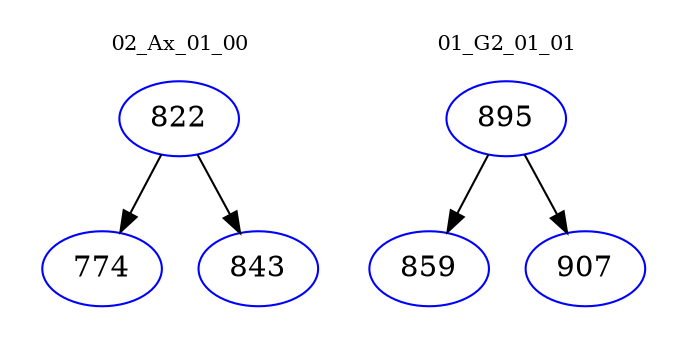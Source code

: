 digraph{
subgraph cluster_0 {
color = white
label = "02_Ax_01_00";
fontsize=10;
T0_822 [label="822", color="blue"]
T0_822 -> T0_774 [color="black"]
T0_774 [label="774", color="blue"]
T0_822 -> T0_843 [color="black"]
T0_843 [label="843", color="blue"]
}
subgraph cluster_1 {
color = white
label = "01_G2_01_01";
fontsize=10;
T1_895 [label="895", color="blue"]
T1_895 -> T1_859 [color="black"]
T1_859 [label="859", color="blue"]
T1_895 -> T1_907 [color="black"]
T1_907 [label="907", color="blue"]
}
}
